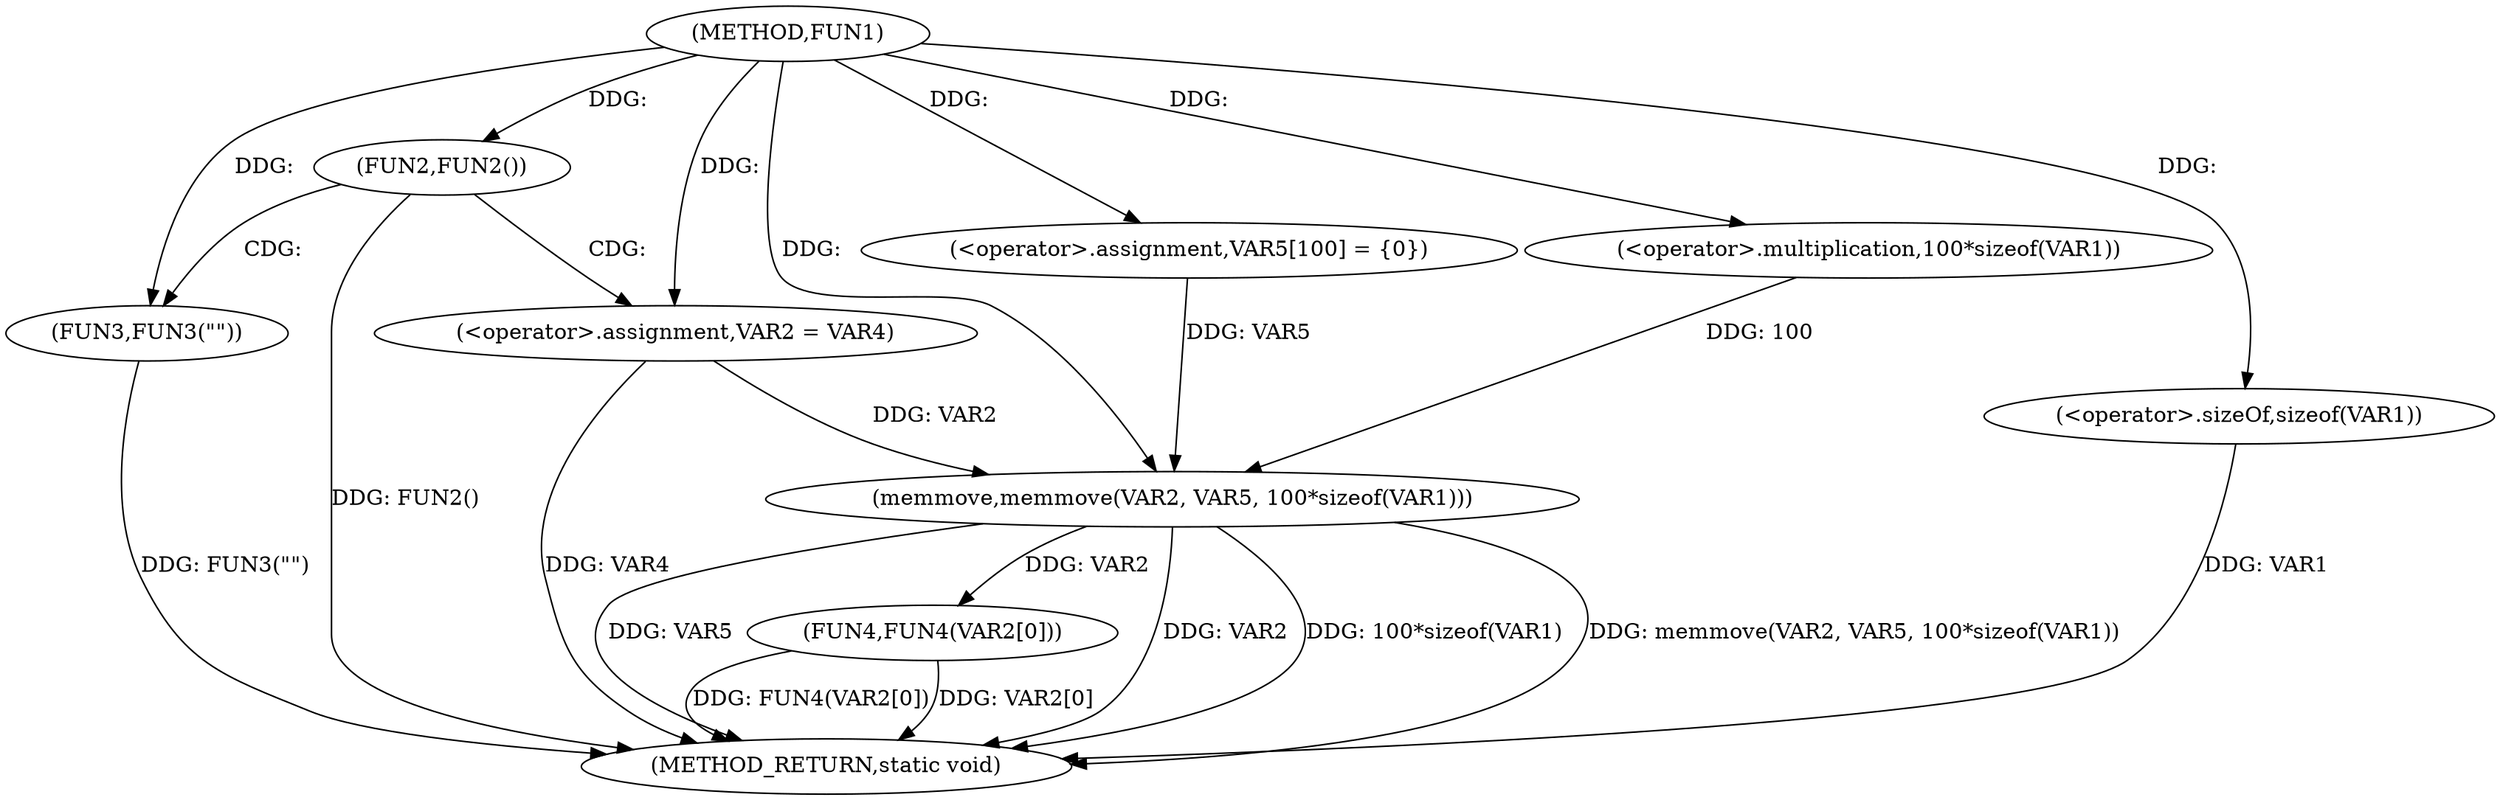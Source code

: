 digraph FUN1 {  
"1000100" [label = "(METHOD,FUN1)" ]
"1000130" [label = "(METHOD_RETURN,static void)" ]
"1000106" [label = "(FUN2,FUN2())" ]
"1000108" [label = "(FUN3,FUN3(\"\"))" ]
"1000112" [label = "(<operator>.assignment,VAR2 = VAR4)" ]
"1000117" [label = "(<operator>.assignment,VAR5[100] = {0})" ]
"1000119" [label = "(memmove,memmove(VAR2, VAR5, 100*sizeof(VAR1)))" ]
"1000122" [label = "(<operator>.multiplication,100*sizeof(VAR1))" ]
"1000124" [label = "(<operator>.sizeOf,sizeof(VAR1))" ]
"1000126" [label = "(FUN4,FUN4(VAR2[0]))" ]
  "1000126" -> "1000130"  [ label = "DDG: FUN4(VAR2[0])"] 
  "1000124" -> "1000130"  [ label = "DDG: VAR1"] 
  "1000108" -> "1000130"  [ label = "DDG: FUN3(\"\")"] 
  "1000112" -> "1000130"  [ label = "DDG: VAR4"] 
  "1000119" -> "1000130"  [ label = "DDG: VAR5"] 
  "1000126" -> "1000130"  [ label = "DDG: VAR2[0]"] 
  "1000119" -> "1000130"  [ label = "DDG: VAR2"] 
  "1000119" -> "1000130"  [ label = "DDG: 100*sizeof(VAR1)"] 
  "1000119" -> "1000130"  [ label = "DDG: memmove(VAR2, VAR5, 100*sizeof(VAR1))"] 
  "1000106" -> "1000130"  [ label = "DDG: FUN2()"] 
  "1000100" -> "1000106"  [ label = "DDG: "] 
  "1000100" -> "1000108"  [ label = "DDG: "] 
  "1000100" -> "1000112"  [ label = "DDG: "] 
  "1000100" -> "1000117"  [ label = "DDG: "] 
  "1000112" -> "1000119"  [ label = "DDG: VAR2"] 
  "1000100" -> "1000119"  [ label = "DDG: "] 
  "1000117" -> "1000119"  [ label = "DDG: VAR5"] 
  "1000122" -> "1000119"  [ label = "DDG: 100"] 
  "1000100" -> "1000122"  [ label = "DDG: "] 
  "1000100" -> "1000124"  [ label = "DDG: "] 
  "1000119" -> "1000126"  [ label = "DDG: VAR2"] 
  "1000106" -> "1000112"  [ label = "CDG: "] 
  "1000106" -> "1000108"  [ label = "CDG: "] 
}
